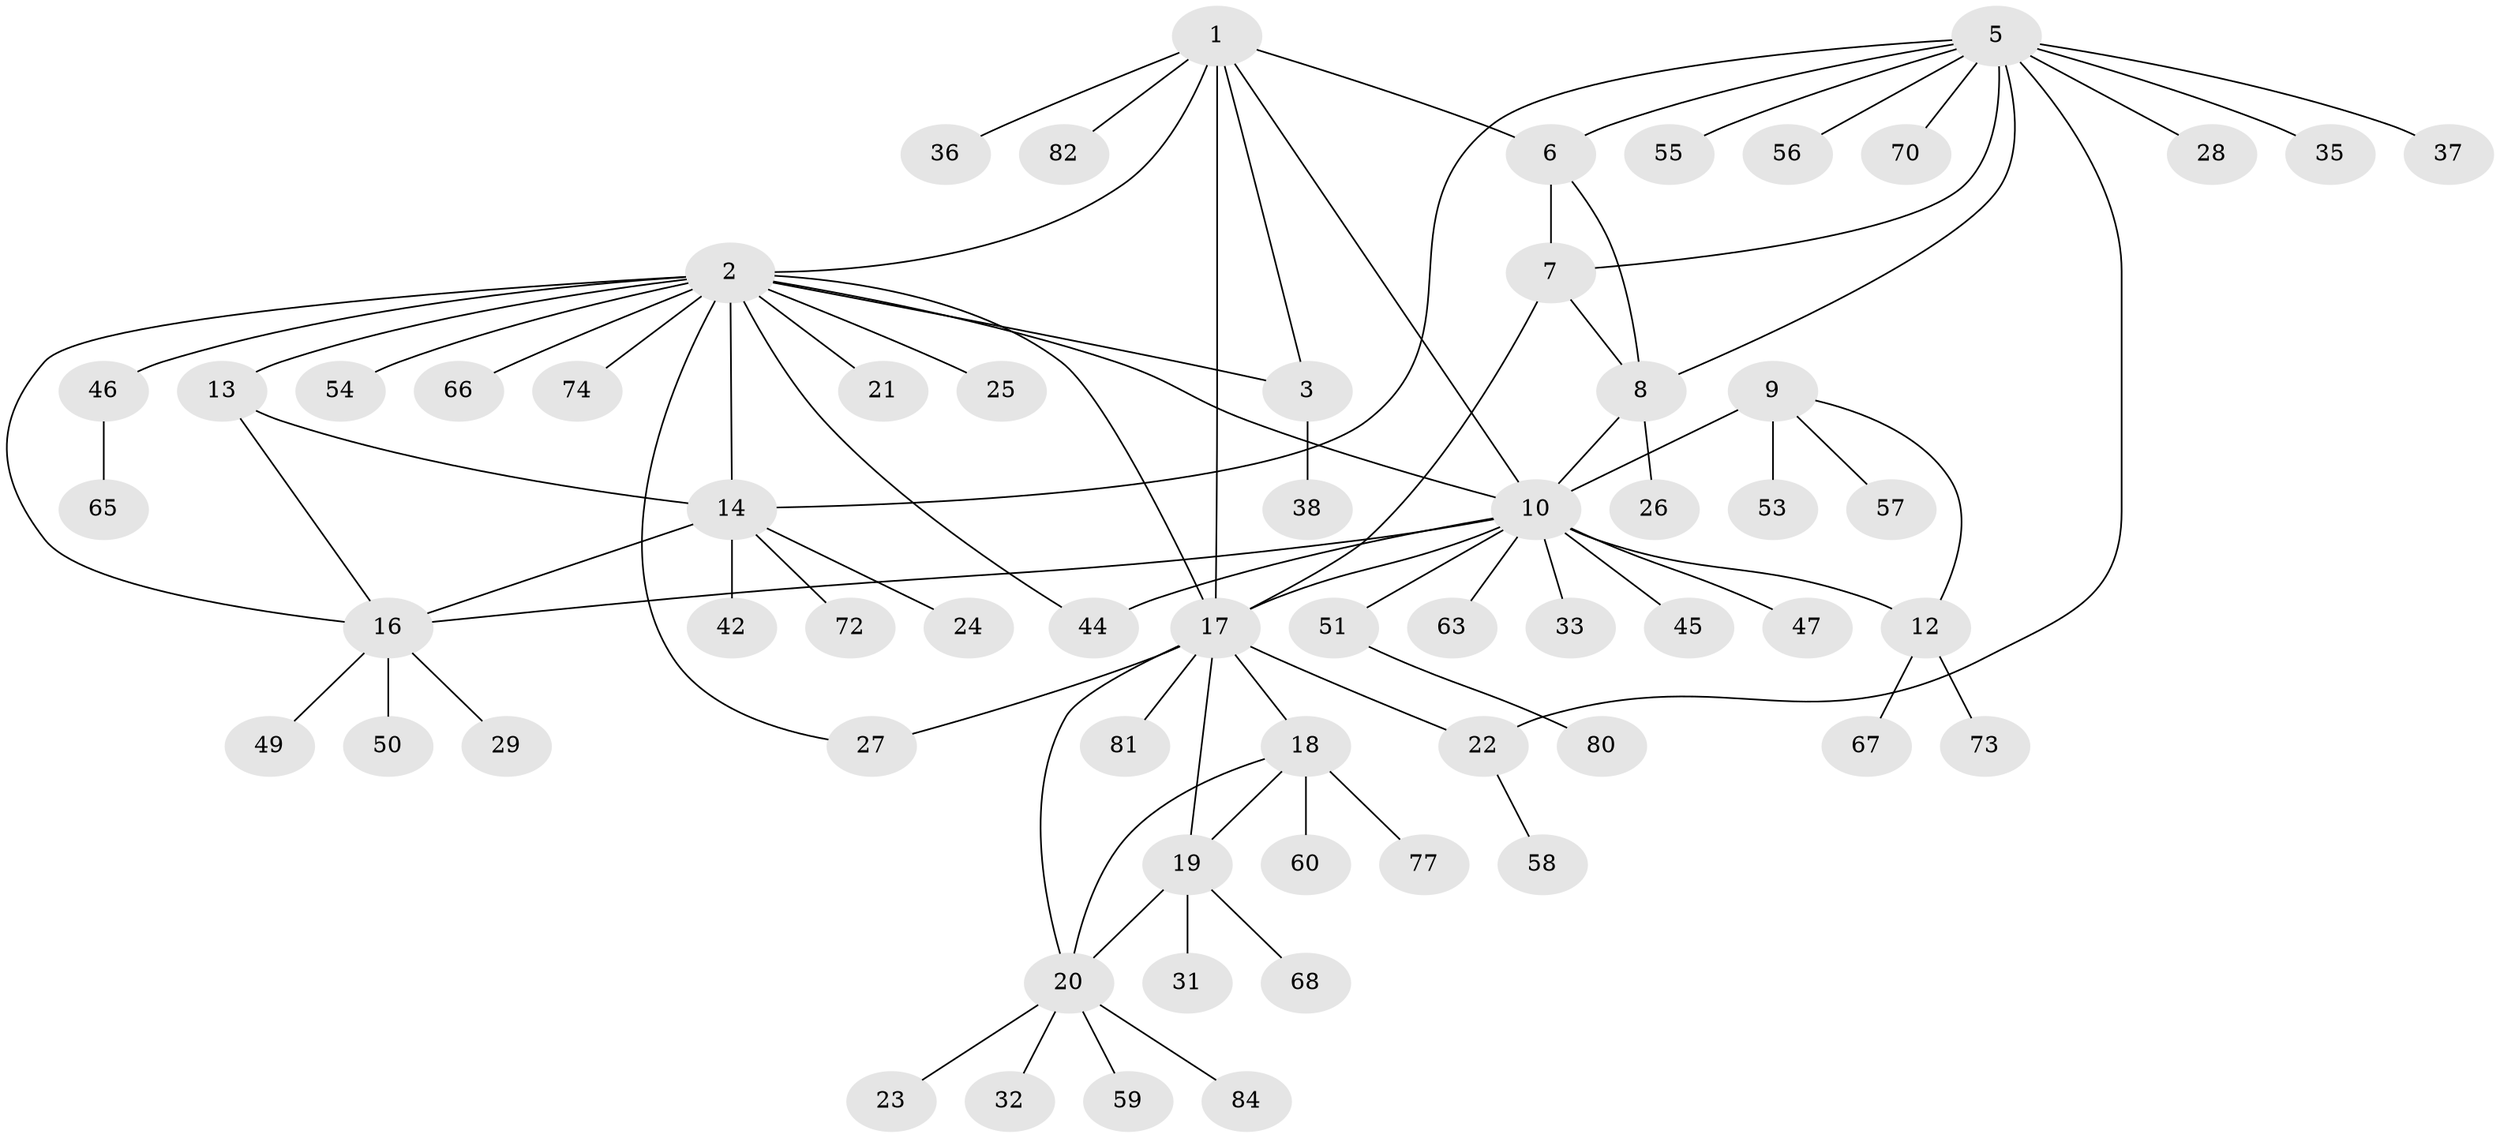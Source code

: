 // original degree distribution, {4: 0.011627906976744186, 8: 0.03488372093023256, 5: 0.06976744186046512, 7: 0.03488372093023256, 12: 0.011627906976744186, 6: 0.023255813953488372, 10: 0.011627906976744186, 3: 0.023255813953488372, 11: 0.023255813953488372, 1: 0.5697674418604651, 2: 0.18604651162790697}
// Generated by graph-tools (version 1.1) at 2025/11/02/27/25 16:11:32]
// undirected, 63 vertices, 83 edges
graph export_dot {
graph [start="1"]
  node [color=gray90,style=filled];
  1 [super="+4"];
  2 [super="+15"];
  3 [super="+76"];
  5 [super="+39"];
  6 [super="+41"];
  7 [super="+85"];
  8 [super="+62"];
  9 [super="+43"];
  10 [super="+11"];
  12;
  13;
  14 [super="+64"];
  16 [super="+71"];
  17 [super="+78"];
  18 [super="+30"];
  19 [super="+40"];
  20 [super="+48"];
  21;
  22;
  23 [super="+83"];
  24;
  25;
  26;
  27 [super="+34"];
  28;
  29;
  31;
  32 [super="+52"];
  33 [super="+79"];
  35;
  36;
  37;
  38;
  42 [super="+69"];
  44;
  45;
  46;
  47;
  49 [super="+61"];
  50;
  51;
  53;
  54;
  55;
  56;
  57;
  58;
  59;
  60;
  63;
  65;
  66 [super="+75"];
  67;
  68;
  70;
  72;
  73 [super="+86"];
  74;
  77;
  80;
  81;
  82;
  84;
  1 -- 2 [weight=2];
  1 -- 3 [weight=2];
  1 -- 82;
  1 -- 17;
  1 -- 36;
  1 -- 6;
  1 -- 10;
  2 -- 3;
  2 -- 21;
  2 -- 25;
  2 -- 54;
  2 -- 66 [weight=2];
  2 -- 74;
  2 -- 13;
  2 -- 14;
  2 -- 44;
  2 -- 46;
  2 -- 16;
  2 -- 17;
  2 -- 27;
  2 -- 10;
  3 -- 38;
  5 -- 6;
  5 -- 7;
  5 -- 8;
  5 -- 14;
  5 -- 22;
  5 -- 28;
  5 -- 35;
  5 -- 37;
  5 -- 55;
  5 -- 56;
  5 -- 70;
  6 -- 7;
  6 -- 8;
  7 -- 8;
  7 -- 17;
  8 -- 26;
  8 -- 10;
  9 -- 10 [weight=2];
  9 -- 12;
  9 -- 53;
  9 -- 57;
  10 -- 12 [weight=2];
  10 -- 17;
  10 -- 33;
  10 -- 45;
  10 -- 47;
  10 -- 51;
  10 -- 63;
  10 -- 44;
  10 -- 16;
  12 -- 67;
  12 -- 73;
  13 -- 14;
  13 -- 16;
  14 -- 16;
  14 -- 24;
  14 -- 42;
  14 -- 72;
  16 -- 29;
  16 -- 49;
  16 -- 50;
  17 -- 18;
  17 -- 19;
  17 -- 20;
  17 -- 22;
  17 -- 81;
  17 -- 27;
  18 -- 19;
  18 -- 20;
  18 -- 60;
  18 -- 77;
  19 -- 20;
  19 -- 31;
  19 -- 68;
  20 -- 23;
  20 -- 32;
  20 -- 59;
  20 -- 84;
  22 -- 58;
  46 -- 65;
  51 -- 80;
}
